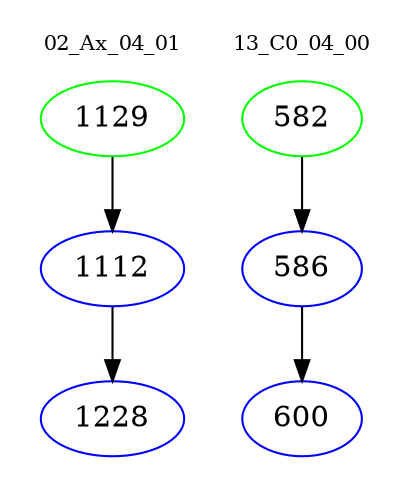 digraph{
subgraph cluster_0 {
color = white
label = "02_Ax_04_01";
fontsize=10;
T0_1129 [label="1129", color="green"]
T0_1129 -> T0_1112 [color="black"]
T0_1112 [label="1112", color="blue"]
T0_1112 -> T0_1228 [color="black"]
T0_1228 [label="1228", color="blue"]
}
subgraph cluster_1 {
color = white
label = "13_C0_04_00";
fontsize=10;
T1_582 [label="582", color="green"]
T1_582 -> T1_586 [color="black"]
T1_586 [label="586", color="blue"]
T1_586 -> T1_600 [color="black"]
T1_600 [label="600", color="blue"]
}
}
